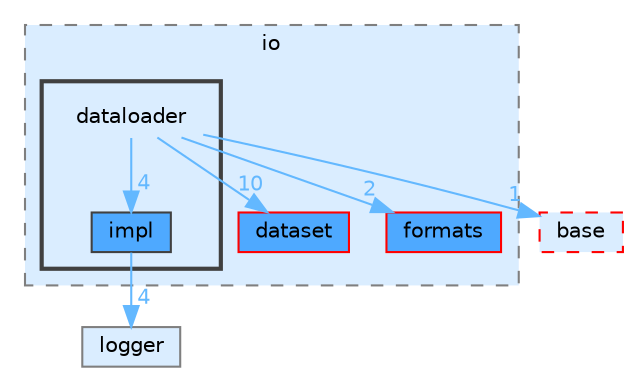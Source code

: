 digraph "src/include/cpp-toolbox/io/dataloader"
{
 // LATEX_PDF_SIZE
  bgcolor="transparent";
  edge [fontname=Helvetica,fontsize=10,labelfontname=Helvetica,labelfontsize=10];
  node [fontname=Helvetica,fontsize=10,shape=box,height=0.2,width=0.4];
  compound=true
  subgraph clusterdir_0525589dda1abc1cfa65fd0da343267e {
    graph [ bgcolor="#daedff", pencolor="grey50", label="io", fontname=Helvetica,fontsize=10 style="filled,dashed", URL="dir_0525589dda1abc1cfa65fd0da343267e.html",tooltip=""]
  dir_00f545bfa34b52c2adad340e3d24edc6 [label="dataset", fillcolor="#4ea9ff", color="red", style="filled", URL="dir_00f545bfa34b52c2adad340e3d24edc6.html",tooltip=""];
  dir_1d45bcc800627d18cbc66f5a2df2fc7a [label="formats", fillcolor="#4ea9ff", color="red", style="filled", URL="dir_1d45bcc800627d18cbc66f5a2df2fc7a.html",tooltip=""];
  subgraph clusterdir_98ff5159ab1abbc525b6e49eb1889c44 {
    graph [ bgcolor="#daedff", pencolor="grey25", label="", fontname=Helvetica,fontsize=10 style="filled,bold", URL="dir_98ff5159ab1abbc525b6e49eb1889c44.html",tooltip=""]
    dir_98ff5159ab1abbc525b6e49eb1889c44 [shape=plaintext, label="dataloader"];
  dir_2e599d1816dc6b4cdce414f8ff8f099c [label="impl", fillcolor="#4ea9ff", color="grey25", style="filled", URL="dir_2e599d1816dc6b4cdce414f8ff8f099c.html",tooltip=""];
  }
  }
  dir_175064ea02679cf4c3a50b5407502295 [label="base", fillcolor="#daedff", color="red", style="filled,dashed", URL="dir_175064ea02679cf4c3a50b5407502295.html",tooltip=""];
  dir_40d9b6a4c321e73b85093107dc465522 [label="logger", fillcolor="#daedff", color="grey50", style="filled", URL="dir_40d9b6a4c321e73b85093107dc465522.html",tooltip=""];
  dir_98ff5159ab1abbc525b6e49eb1889c44->dir_00f545bfa34b52c2adad340e3d24edc6 [headlabel="10", labeldistance=1.5 headhref="dir_000005_000006.html" href="dir_000005_000006.html" color="steelblue1" fontcolor="steelblue1"];
  dir_98ff5159ab1abbc525b6e49eb1889c44->dir_175064ea02679cf4c3a50b5407502295 [headlabel="1", labeldistance=1.5 headhref="dir_000005_000000.html" href="dir_000005_000000.html" color="steelblue1" fontcolor="steelblue1"];
  dir_98ff5159ab1abbc525b6e49eb1889c44->dir_1d45bcc800627d18cbc66f5a2df2fc7a [headlabel="2", labeldistance=1.5 headhref="dir_000005_000014.html" href="dir_000005_000014.html" color="steelblue1" fontcolor="steelblue1"];
  dir_98ff5159ab1abbc525b6e49eb1889c44->dir_2e599d1816dc6b4cdce414f8ff8f099c [headlabel="4", labeldistance=1.5 headhref="dir_000005_000018.html" href="dir_000005_000018.html" color="steelblue1" fontcolor="steelblue1"];
  dir_2e599d1816dc6b4cdce414f8ff8f099c->dir_40d9b6a4c321e73b85093107dc465522 [headlabel="4", labeldistance=1.5 headhref="dir_000018_000032.html" href="dir_000018_000032.html" color="steelblue1" fontcolor="steelblue1"];
}

